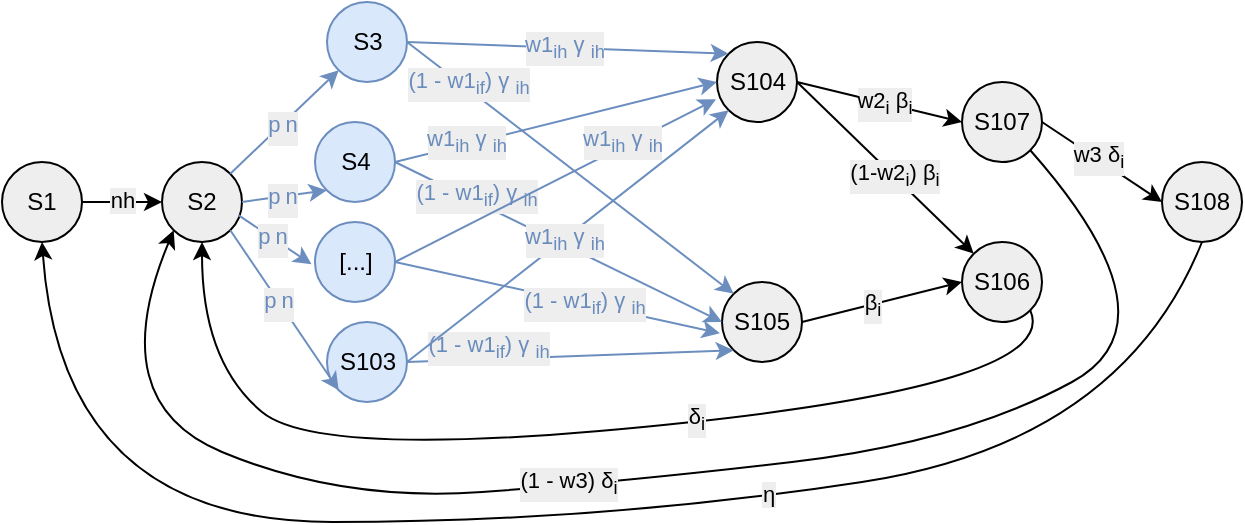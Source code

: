 <mxfile version="25.0.2">
  <diagram name="Page-1" id="CtQwggeeypGbF7Thn7tO">
    <mxGraphModel dx="1434" dy="838" grid="1" gridSize="10" guides="1" tooltips="1" connect="1" arrows="1" fold="1" page="1" pageScale="1" pageWidth="850" pageHeight="1100" math="0" shadow="0">
      <root>
        <mxCell id="0" />
        <mxCell id="1" parent="0" />
        <mxCell id="mDQjFchJECHgUhfq0VTq-17" value="S1" style="ellipse;whiteSpace=wrap;html=1;aspect=fixed;strokeColor=#000000;fillColor=#EEEEEE;labelBackgroundColor=#EEEEEE;" vertex="1" parent="1">
          <mxGeometry x="80" y="440" width="40" height="40" as="geometry" />
        </mxCell>
        <mxCell id="mDQjFchJECHgUhfq0VTq-18" value="S2" style="ellipse;whiteSpace=wrap;html=1;aspect=fixed;strokeColor=#000000;fillColor=#EEEEEE;labelBackgroundColor=#EEEEEE;" vertex="1" parent="1">
          <mxGeometry x="160" y="440" width="40" height="40" as="geometry" />
        </mxCell>
        <mxCell id="mDQjFchJECHgUhfq0VTq-19" value="&lt;font&gt;S3&lt;/font&gt;" style="ellipse;whiteSpace=wrap;html=1;aspect=fixed;strokeColor=#6c8ebf;fillColor=#dae8fc;" vertex="1" parent="1">
          <mxGeometry x="242.5" y="360" width="40" height="40" as="geometry" />
        </mxCell>
        <mxCell id="mDQjFchJECHgUhfq0VTq-22" value="S104" style="ellipse;whiteSpace=wrap;html=1;aspect=fixed;strokeColor=#000000;fillColor=#EEEEEE;" vertex="1" parent="1">
          <mxGeometry x="437.5" y="380" width="40" height="40" as="geometry" />
        </mxCell>
        <mxCell id="mDQjFchJECHgUhfq0VTq-23" value="S105" style="ellipse;whiteSpace=wrap;html=1;aspect=fixed;strokeColor=#000000;fillColor=#EEEEEE;labelBackgroundColor=#EEEEEE;" vertex="1" parent="1">
          <mxGeometry x="440" y="500" width="40" height="40" as="geometry" />
        </mxCell>
        <mxCell id="mDQjFchJECHgUhfq0VTq-24" value="S107" style="ellipse;whiteSpace=wrap;html=1;aspect=fixed;strokeColor=#000000;fillColor=#EEEEEE;" vertex="1" parent="1">
          <mxGeometry x="560" y="400" width="40" height="40" as="geometry" />
        </mxCell>
        <mxCell id="mDQjFchJECHgUhfq0VTq-25" value="S106" style="ellipse;whiteSpace=wrap;html=1;aspect=fixed;strokeColor=#000000;fillColor=#EEEEEE;labelBackgroundColor=#EEEEEE;" vertex="1" parent="1">
          <mxGeometry x="560" y="480" width="40" height="40" as="geometry" />
        </mxCell>
        <mxCell id="mDQjFchJECHgUhfq0VTq-26" value="S108" style="ellipse;whiteSpace=wrap;html=1;aspect=fixed;strokeColor=#000000;fillColor=#EEEEEE;labelBackgroundColor=#EEEEEE;" vertex="1" parent="1">
          <mxGeometry x="660" y="440" width="40" height="40" as="geometry" />
        </mxCell>
        <mxCell id="mDQjFchJECHgUhfq0VTq-27" value="" style="endArrow=classic;html=1;rounded=0;exitX=1;exitY=0.5;exitDx=0;exitDy=0;entryX=0;entryY=0.5;entryDx=0;entryDy=0;labelBackgroundColor=#EEEEEE;" edge="1" parent="1" source="mDQjFchJECHgUhfq0VTq-17" target="mDQjFchJECHgUhfq0VTq-18">
          <mxGeometry width="50" height="50" relative="1" as="geometry">
            <mxPoint x="400" y="480" as="sourcePoint" />
            <mxPoint x="450" y="430" as="targetPoint" />
          </mxGeometry>
        </mxCell>
        <mxCell id="mDQjFchJECHgUhfq0VTq-28" value="nh" style="edgeLabel;html=1;align=center;verticalAlign=middle;resizable=0;points=[];labelBackgroundColor=#EEEEEE;" vertex="1" connectable="0" parent="mDQjFchJECHgUhfq0VTq-27">
          <mxGeometry x="-0.002" y="1" relative="1" as="geometry">
            <mxPoint as="offset" />
          </mxGeometry>
        </mxCell>
        <mxCell id="mDQjFchJECHgUhfq0VTq-29" value="" style="endArrow=classic;html=1;rounded=0;exitX=1;exitY=0;exitDx=0;exitDy=0;entryX=0;entryY=1;entryDx=0;entryDy=0;fillColor=#dae8fc;strokeColor=#6c8ebf;labelBackgroundColor=#EEEEEE;" edge="1" parent="1" source="mDQjFchJECHgUhfq0VTq-18" target="mDQjFchJECHgUhfq0VTq-19">
          <mxGeometry width="50" height="50" relative="1" as="geometry">
            <mxPoint x="90" y="470" as="sourcePoint" />
            <mxPoint x="170" y="470" as="targetPoint" />
          </mxGeometry>
        </mxCell>
        <mxCell id="mDQjFchJECHgUhfq0VTq-30" value="&lt;font&gt;p&lt;sub style=&quot;&quot;&gt;&amp;nbsp;&lt;/sub&gt;n&lt;/font&gt;" style="edgeLabel;html=1;align=center;verticalAlign=middle;resizable=0;points=[];labelBackgroundColor=#EEEEEE;fontColor=#6A8CBD;" vertex="1" connectable="0" parent="mDQjFchJECHgUhfq0VTq-29">
          <mxGeometry x="-0.089" y="-1" relative="1" as="geometry">
            <mxPoint as="offset" />
          </mxGeometry>
        </mxCell>
        <mxCell id="mDQjFchJECHgUhfq0VTq-41" value="" style="endArrow=classic;html=1;rounded=0;exitX=1;exitY=0.5;exitDx=0;exitDy=0;entryX=0;entryY=0;entryDx=0;entryDy=0;fillColor=#dae8fc;strokeColor=#6c8ebf;labelBackgroundColor=#EEEEEE;" edge="1" parent="1" source="mDQjFchJECHgUhfq0VTq-19" target="mDQjFchJECHgUhfq0VTq-23">
          <mxGeometry width="50" height="50" relative="1" as="geometry">
            <mxPoint x="333" y="430" as="sourcePoint" />
            <mxPoint x="450" y="510" as="targetPoint" />
          </mxGeometry>
        </mxCell>
        <mxCell id="mDQjFchJECHgUhfq0VTq-42" value="&lt;span style=&quot;&quot;&gt;&lt;span style=&quot;&quot;&gt;(1 - w1&lt;/span&gt;&lt;sub style=&quot;&quot;&gt;if&lt;/sub&gt;&lt;span style=&quot;&quot;&gt;) γ&lt;/span&gt;&lt;span style=&quot;&quot;&gt;&amp;nbsp;&lt;/span&gt;&lt;sub style=&quot;&quot;&gt;ih&lt;/sub&gt;&lt;/span&gt;" style="edgeLabel;html=1;align=center;verticalAlign=middle;resizable=0;points=[];labelBackgroundColor=#EEEEEE;fontColor=#6A8CBD;" vertex="1" connectable="0" parent="mDQjFchJECHgUhfq0VTq-41">
          <mxGeometry x="-0.424" relative="1" as="geometry">
            <mxPoint x="-17" y="-16" as="offset" />
          </mxGeometry>
        </mxCell>
        <mxCell id="mDQjFchJECHgUhfq0VTq-43" value="" style="endArrow=classic;html=1;rounded=0;exitX=1;exitY=0.5;exitDx=0;exitDy=0;entryX=0;entryY=0;entryDx=0;entryDy=0;fillColor=#dae8fc;strokeColor=#6c8ebf;labelBackgroundColor=#EEEEEE;" edge="1" parent="1" source="mDQjFchJECHgUhfq0VTq-19" target="mDQjFchJECHgUhfq0VTq-22">
          <mxGeometry width="50" height="50" relative="1" as="geometry">
            <mxPoint x="293" y="350" as="sourcePoint" />
            <mxPoint x="456" y="496" as="targetPoint" />
          </mxGeometry>
        </mxCell>
        <mxCell id="mDQjFchJECHgUhfq0VTq-44" value="&lt;span style=&quot;&quot;&gt;&lt;span style=&quot;&quot;&gt;w1&lt;/span&gt;&lt;sub style=&quot;&quot;&gt;ih&lt;/sub&gt;&lt;span style=&quot;&quot;&gt;&amp;nbsp;γ&lt;/span&gt;&lt;span style=&quot;&quot;&gt;&amp;nbsp;&lt;/span&gt;&lt;sub style=&quot;&quot;&gt;ih&lt;/sub&gt;&lt;/span&gt;" style="edgeLabel;html=1;align=center;verticalAlign=middle;resizable=0;points=[];labelBackgroundColor=#EEEEEE;fontColor=#6A8CBD;" vertex="1" connectable="0" parent="mDQjFchJECHgUhfq0VTq-43">
          <mxGeometry x="-0.033" relative="1" as="geometry">
            <mxPoint as="offset" />
          </mxGeometry>
        </mxCell>
        <mxCell id="mDQjFchJECHgUhfq0VTq-47" value="" style="endArrow=classic;html=1;rounded=0;exitX=1;exitY=0.5;exitDx=0;exitDy=0;entryX=0;entryY=0.5;entryDx=0;entryDy=0;labelBackgroundColor=#EEEEEE;" edge="1" parent="1" source="mDQjFchJECHgUhfq0VTq-23" target="mDQjFchJECHgUhfq0VTq-25">
          <mxGeometry width="50" height="50" relative="1" as="geometry">
            <mxPoint x="500" y="579.6" as="sourcePoint" />
            <mxPoint x="617" y="579.6" as="targetPoint" />
          </mxGeometry>
        </mxCell>
        <mxCell id="mDQjFchJECHgUhfq0VTq-48" value="&lt;span style=&quot;&quot;&gt;β&lt;/span&gt;&lt;sub&gt;i&lt;/sub&gt;" style="edgeLabel;html=1;align=center;verticalAlign=middle;resizable=0;points=[];labelBackgroundColor=#EEEEEE;" vertex="1" connectable="0" parent="mDQjFchJECHgUhfq0VTq-47">
          <mxGeometry x="-0.132" y="-1" relative="1" as="geometry">
            <mxPoint as="offset" />
          </mxGeometry>
        </mxCell>
        <mxCell id="mDQjFchJECHgUhfq0VTq-49" value="" style="endArrow=classic;html=1;rounded=0;exitX=1;exitY=0.5;exitDx=0;exitDy=0;entryX=0;entryY=0.5;entryDx=0;entryDy=0;labelBackgroundColor=#EEEEEE;" edge="1" parent="1" source="mDQjFchJECHgUhfq0VTq-22" target="mDQjFchJECHgUhfq0VTq-24">
          <mxGeometry width="50" height="50" relative="1" as="geometry">
            <mxPoint x="480" y="419.6" as="sourcePoint" />
            <mxPoint x="560" y="419.6" as="targetPoint" />
          </mxGeometry>
        </mxCell>
        <mxCell id="mDQjFchJECHgUhfq0VTq-50" value="&lt;span style=&quot;&quot;&gt;w2&lt;/span&gt;&lt;sub&gt;i&lt;/sub&gt;&lt;span style=&quot;&quot;&gt;&amp;nbsp;β&lt;/span&gt;&lt;sub&gt;i&lt;/sub&gt;&lt;span style=&quot;color: rgba(0, 0, 0, 0); font-family: monospace; font-size: 0px; text-align: start;&quot;&gt;%3CmxGraphModel%3E%3Croot%3E%3CmxCell%20id%3D%220%22%2F%3E%3CmxCell%20id%3D%221%22%20parent%3D%220%22%2F%3E%3CmxCell%20id%3D%222%22%20value%3D%22%22%20style%3D%22endArrow%3Dclassic%3Bhtml%3D1%3Brounded%3D0%3BexitX%3D0.544%3BexitY%3D0.995%3BexitDx%3D0%3BexitDy%3D0%3BexitPerimeter%3D0%3BentryX%3D0.498%3BentryY%3D0.043%3BentryDx%3D0%3BentryDy%3D0%3BentryPerimeter%3D0%3B%22%20edge%3D%221%22%20parent%3D%221%22%3E%3CmxGeometry%20width%3D%2250%22%20height%3D%2250%22%20relative%3D%221%22%20as%3D%22geometry%22%3E%3CmxPoint%20x%3D%22521%22%20y%3D%22480%22%20as%3D%22sourcePoint%22%2F%3E%3CmxPoint%20x%3D%22480%22%20y%3D%22571%22%20as%3D%22targetPoint%22%2F%3E%3C%2FmxGeometry%3E%3C%2FmxCell%3E%3CmxCell%20id%3D%223%22%20value%3D%22(pv%2C%26amp%3Bnbsp%3B%CE%B2%26lt%3Bsub%20style%3D%26quot%3B%26quot%3B%26gt%3Bi%26lt%3B%2Fsub%26gt%3B)%22%20style%3D%22edgeLabel%3Bhtml%3D1%3Balign%3Dcenter%3BverticalAlign%3Dmiddle%3Bresizable%3D0%3Bpoints%3D%5B%5D%3B%22%20vertex%3D%221%22%20connectable%3D%220%22%20parent%3D%222%22%3E%3CmxGeometry%20x%3D%22-0.006%22%20y%3D%22-1%22%20relative%3D%221%22%20as%3D%22geometry%22%3E%3CmxPoint%20x%3D%221%22%20y%3D%226%22%20as%3D%22offset%22%2F%3E%3C%2FmxGeometry%3E%3C%2FmxCell%3E%3C%2Froot%3E%3C%2FmxGraphModel%3E&lt;/span&gt;" style="edgeLabel;html=1;align=center;verticalAlign=middle;resizable=0;points=[];labelBackgroundColor=#EEEEEE;" vertex="1" connectable="0" parent="mDQjFchJECHgUhfq0VTq-49">
          <mxGeometry x="0.042" relative="1" as="geometry">
            <mxPoint as="offset" />
          </mxGeometry>
        </mxCell>
        <mxCell id="mDQjFchJECHgUhfq0VTq-51" value="" style="endArrow=classic;html=1;rounded=0;exitX=1;exitY=0.5;exitDx=0;exitDy=0;entryX=0;entryY=0;entryDx=0;entryDy=0;labelBackgroundColor=#EEEEEE;" edge="1" parent="1" source="mDQjFchJECHgUhfq0VTq-22" target="mDQjFchJECHgUhfq0VTq-25">
          <mxGeometry width="50" height="50" relative="1" as="geometry">
            <mxPoint x="490" y="430" as="sourcePoint" />
            <mxPoint x="570" y="430" as="targetPoint" />
          </mxGeometry>
        </mxCell>
        <mxCell id="mDQjFchJECHgUhfq0VTq-52" value="&lt;span style=&quot;&quot;&gt;(1-w2&lt;/span&gt;&lt;sub&gt;i&lt;/sub&gt;&lt;span style=&quot;&quot;&gt;) β&lt;/span&gt;&lt;sub&gt;i&lt;/sub&gt;&lt;span style=&quot;color: rgba(0, 0, 0, 0); font-family: monospace; font-size: 0px; text-align: start;&quot;&gt;%3CmxGraphModel%3E%3Croot%3E%3CmxCell%20id%3D%220%22%2F%3E%3CmxCell%20id%3D%221%22%20parent%3D%220%22%2F%3E%3CmxCell%20id%3D%222%22%20value%3D%22%22%20style%3D%22endArrow%3Dclassic%3Bhtml%3D1%3Brounded%3D0%3BexitX%3D0.544%3BexitY%3D0.995%3BexitDx%3D0%3BexitDy%3D0%3BexitPerimeter%3D0%3BentryX%3D0.498%3BentryY%3D0.043%3BentryDx%3D0%3BentryDy%3D0%3BentryPerimeter%3D0%3B%22%20edge%3D%221%22%20parent%3D%221%22%3E%3CmxGeometry%20width%3D%2250%22%20height%3D%2250%22%20relative%3D%221%22%20as%3D%22geometry%22%3E%3CmxPoint%20x%3D%22521%22%20y%3D%22480%22%20as%3D%22sourcePoint%22%2F%3E%3CmxPoint%20x%3D%22480%22%20y%3D%22571%22%20as%3D%22targetPoint%22%2F%3E%3C%2FmxGeometry%3E%3C%2FmxCell%3E%3CmxCell%20id%3D%223%22%20value%3D%22(pv%2C%26amp%3Bnbsp%3B%CE%B2%26lt%3Bsub%20style%3D%26quot%3B%26quot%3B%26gt%3Bi%26lt%3B%2Fsub%26gt%3B)%22%20style%3D%22edgeLabel%3Bhtml%3D1%3Balign%3Dcenter%3BverticalAlign%3Dmiddle%3Bresizable%3D0%3Bpoints%3D%5B%5D%3B%22%20vertex%3D%221%22%20connectable%3D%220%22%20parent%3D%222%22%3E%3CmxGeometry%20x%3D%22-0.006%22%20y%3D%22-1%22%20relative%3D%221%22%20as%3D%22geometry%22%3E%3CmxPoint%20x%3D%221%22%20y%3D%226%22%20as%3D%22offset%22%2F%3E%3C%2FmxGeometry%3E%3C%2FmxCell%3E%3C%2Froot%3E%3C%2FmxGraphModel%&lt;/span&gt;" style="edgeLabel;html=1;align=center;verticalAlign=middle;resizable=0;points=[];labelBackgroundColor=#EEEEEE;" vertex="1" connectable="0" parent="mDQjFchJECHgUhfq0VTq-51">
          <mxGeometry x="0.095" relative="1" as="geometry">
            <mxPoint as="offset" />
          </mxGeometry>
        </mxCell>
        <mxCell id="mDQjFchJECHgUhfq0VTq-53" value="" style="endArrow=classic;html=1;rounded=0;exitX=1;exitY=0.5;exitDx=0;exitDy=0;entryX=0;entryY=0.5;entryDx=0;entryDy=0;labelBackgroundColor=#EEEEEE;" edge="1" parent="1" source="mDQjFchJECHgUhfq0VTq-24" target="mDQjFchJECHgUhfq0VTq-26">
          <mxGeometry width="50" height="50" relative="1" as="geometry">
            <mxPoint x="490" y="430" as="sourcePoint" />
            <mxPoint x="576" y="496" as="targetPoint" />
          </mxGeometry>
        </mxCell>
        <mxCell id="mDQjFchJECHgUhfq0VTq-54" value="&lt;span style=&quot;&quot;&gt;w3&amp;nbsp;δ&lt;sub&gt;i&lt;/sub&gt;&lt;/span&gt;" style="edgeLabel;html=1;align=center;verticalAlign=middle;resizable=0;points=[];labelBackgroundColor=#EEEEEE;" vertex="1" connectable="0" parent="mDQjFchJECHgUhfq0VTq-53">
          <mxGeometry x="-0.089" y="1" relative="1" as="geometry">
            <mxPoint as="offset" />
          </mxGeometry>
        </mxCell>
        <mxCell id="mDQjFchJECHgUhfq0VTq-55" value="" style="curved=1;endArrow=classic;html=1;rounded=0;entryX=0.5;entryY=1;entryDx=0;entryDy=0;exitX=0.5;exitY=1;exitDx=0;exitDy=0;labelBackgroundColor=#EEEEEE;" edge="1" parent="1" source="mDQjFchJECHgUhfq0VTq-26" target="mDQjFchJECHgUhfq0VTq-17">
          <mxGeometry width="50" height="50" relative="1" as="geometry">
            <mxPoint x="400" y="627" as="sourcePoint" />
            <mxPoint x="110" y="510" as="targetPoint" />
            <Array as="points">
              <mxPoint x="640" y="580" />
              <mxPoint x="380" y="620" />
              <mxPoint x="110" y="620" />
            </Array>
          </mxGeometry>
        </mxCell>
        <mxCell id="mDQjFchJECHgUhfq0VTq-56" value="&lt;span style=&quot;&quot;&gt;η&lt;/span&gt;" style="edgeLabel;html=1;align=center;verticalAlign=middle;resizable=0;points=[];labelBackgroundColor=#EEEEEE;" vertex="1" connectable="0" parent="mDQjFchJECHgUhfq0VTq-55">
          <mxGeometry x="-0.266" y="-1" relative="1" as="geometry">
            <mxPoint as="offset" />
          </mxGeometry>
        </mxCell>
        <mxCell id="mDQjFchJECHgUhfq0VTq-57" value="" style="curved=1;endArrow=classic;html=1;rounded=0;entryX=0;entryY=1;entryDx=0;entryDy=0;exitX=1;exitY=1;exitDx=0;exitDy=0;labelBackgroundColor=#EEEEEE;" edge="1" parent="1" source="mDQjFchJECHgUhfq0VTq-24" target="mDQjFchJECHgUhfq0VTq-18">
          <mxGeometry width="50" height="50" relative="1" as="geometry">
            <mxPoint x="710" y="490" as="sourcePoint" />
            <mxPoint x="70" y="490" as="targetPoint" />
            <Array as="points">
              <mxPoint x="670" y="520" />
              <mxPoint x="560" y="580" />
              <mxPoint x="390" y="600" />
              <mxPoint x="250" y="610" />
              <mxPoint x="130" y="560" />
            </Array>
          </mxGeometry>
        </mxCell>
        <mxCell id="mDQjFchJECHgUhfq0VTq-58" value="&lt;span style=&quot;&quot;&gt;(1 - w3) δ&lt;/span&gt;&lt;sub&gt;i&lt;/sub&gt;" style="edgeLabel;html=1;align=center;verticalAlign=middle;resizable=0;points=[];labelBackgroundColor=#EEEEEE;" vertex="1" connectable="0" parent="mDQjFchJECHgUhfq0VTq-57">
          <mxGeometry x="0.131" y="-1" relative="1" as="geometry">
            <mxPoint as="offset" />
          </mxGeometry>
        </mxCell>
        <mxCell id="mDQjFchJECHgUhfq0VTq-59" value="" style="curved=1;endArrow=classic;html=1;rounded=0;entryX=0.5;entryY=1;entryDx=0;entryDy=0;exitX=1;exitY=1;exitDx=0;exitDy=0;labelBackgroundColor=#EEEEEE;" edge="1" parent="1" source="mDQjFchJECHgUhfq0VTq-25" target="mDQjFchJECHgUhfq0VTq-18">
          <mxGeometry width="50" height="50" relative="1" as="geometry">
            <mxPoint x="604" y="444" as="sourcePoint" />
            <mxPoint x="190" y="490" as="targetPoint" />
            <Array as="points">
              <mxPoint x="610" y="550" />
              <mxPoint x="240" y="590" />
              <mxPoint x="180" y="540" />
            </Array>
          </mxGeometry>
        </mxCell>
        <mxCell id="mDQjFchJECHgUhfq0VTq-60" value="&lt;span style=&quot;&quot;&gt;δ&lt;/span&gt;&lt;sub&gt;i&lt;/sub&gt;" style="edgeLabel;html=1;align=center;verticalAlign=middle;resizable=0;points=[];labelBackgroundColor=#EEEEEE;" vertex="1" connectable="0" parent="mDQjFchJECHgUhfq0VTq-59">
          <mxGeometry x="-0.187" y="-1" relative="1" as="geometry">
            <mxPoint as="offset" />
          </mxGeometry>
        </mxCell>
        <mxCell id="mDQjFchJECHgUhfq0VTq-62" value="&lt;font&gt;S4&lt;/font&gt;" style="ellipse;whiteSpace=wrap;html=1;aspect=fixed;strokeColor=#6c8ebf;fillColor=#dae8fc;" vertex="1" parent="1">
          <mxGeometry x="236.5" y="420" width="40" height="40" as="geometry" />
        </mxCell>
        <mxCell id="mDQjFchJECHgUhfq0VTq-63" value="" style="endArrow=classic;html=1;rounded=0;exitX=1;exitY=0.5;exitDx=0;exitDy=0;entryX=0;entryY=1;entryDx=0;entryDy=0;fillColor=#dae8fc;strokeColor=#6c8ebf;labelBackgroundColor=#EEEEEE;" edge="1" parent="1" target="mDQjFchJECHgUhfq0VTq-62" source="mDQjFchJECHgUhfq0VTq-18">
          <mxGeometry width="50" height="50" relative="1" as="geometry">
            <mxPoint x="188" y="506" as="sourcePoint" />
            <mxPoint x="164" y="530" as="targetPoint" />
          </mxGeometry>
        </mxCell>
        <mxCell id="mDQjFchJECHgUhfq0VTq-64" value="&lt;font&gt;p&lt;sub style=&quot;&quot;&gt;&amp;nbsp;&lt;/sub&gt;n&lt;/font&gt;" style="edgeLabel;html=1;align=center;verticalAlign=middle;resizable=0;points=[];labelBackgroundColor=#EEEEEE;fontColor=#6A8CBD;" vertex="1" connectable="0" parent="mDQjFchJECHgUhfq0VTq-63">
          <mxGeometry x="-0.089" y="-1" relative="1" as="geometry">
            <mxPoint as="offset" />
          </mxGeometry>
        </mxCell>
        <mxCell id="mDQjFchJECHgUhfq0VTq-65" value="" style="endArrow=classic;html=1;rounded=0;exitX=1;exitY=0.5;exitDx=0;exitDy=0;fillColor=#dae8fc;strokeColor=#6c8ebf;labelBackgroundColor=#EEEEEE;entryX=0;entryY=0.5;entryDx=0;entryDy=0;" edge="1" parent="1" source="mDQjFchJECHgUhfq0VTq-62" target="mDQjFchJECHgUhfq0VTq-23">
          <mxGeometry width="50" height="50" relative="1" as="geometry">
            <mxPoint x="327" y="490" as="sourcePoint" />
            <mxPoint x="440" y="566" as="targetPoint" />
          </mxGeometry>
        </mxCell>
        <mxCell id="mDQjFchJECHgUhfq0VTq-66" value="&lt;span style=&quot;&quot;&gt;&lt;span style=&quot;&quot;&gt;(1 - w1&lt;/span&gt;&lt;sub style=&quot;&quot;&gt;if&lt;/sub&gt;&lt;span style=&quot;&quot;&gt;) γ&lt;/span&gt;&lt;span style=&quot;&quot;&gt;&amp;nbsp;&lt;/span&gt;&lt;sub style=&quot;&quot;&gt;ih&lt;/sub&gt;&lt;/span&gt;" style="edgeLabel;html=1;align=center;verticalAlign=middle;resizable=0;points=[];labelBackgroundColor=#EEEEEE;fontColor=#6A8CBD;" vertex="1" connectable="0" parent="mDQjFchJECHgUhfq0VTq-65">
          <mxGeometry x="-0.424" relative="1" as="geometry">
            <mxPoint x="-7" y="-6" as="offset" />
          </mxGeometry>
        </mxCell>
        <mxCell id="mDQjFchJECHgUhfq0VTq-67" value="" style="endArrow=classic;html=1;rounded=0;exitX=1;exitY=0.5;exitDx=0;exitDy=0;entryX=0;entryY=0.5;entryDx=0;entryDy=0;fillColor=#dae8fc;strokeColor=#6c8ebf;labelBackgroundColor=#EEEEEE;" edge="1" parent="1" source="mDQjFchJECHgUhfq0VTq-62" target="mDQjFchJECHgUhfq0VTq-22">
          <mxGeometry width="50" height="50" relative="1" as="geometry">
            <mxPoint x="287" y="410" as="sourcePoint" />
            <mxPoint x="437" y="446" as="targetPoint" />
          </mxGeometry>
        </mxCell>
        <mxCell id="mDQjFchJECHgUhfq0VTq-68" value="&lt;span style=&quot;&quot;&gt;&lt;span style=&quot;&quot;&gt;w1&lt;/span&gt;&lt;sub style=&quot;&quot;&gt;ih&lt;/sub&gt;&lt;span style=&quot;&quot;&gt;&amp;nbsp;γ&lt;/span&gt;&lt;span style=&quot;&quot;&gt;&amp;nbsp;&lt;/span&gt;&lt;sub style=&quot;&quot;&gt;ih&lt;/sub&gt;&lt;/span&gt;" style="edgeLabel;html=1;align=center;verticalAlign=middle;resizable=0;points=[];labelBackgroundColor=#EEEEEE;fontColor=#6A8CBD;" vertex="1" connectable="0" parent="mDQjFchJECHgUhfq0VTq-67">
          <mxGeometry x="-0.033" relative="1" as="geometry">
            <mxPoint x="-42" y="9" as="offset" />
          </mxGeometry>
        </mxCell>
        <mxCell id="mDQjFchJECHgUhfq0VTq-69" value="&lt;font&gt;S103&lt;/font&gt;" style="ellipse;whiteSpace=wrap;html=1;aspect=fixed;strokeColor=#6c8ebf;fillColor=#dae8fc;" vertex="1" parent="1">
          <mxGeometry x="242.5" y="520" width="40" height="40" as="geometry" />
        </mxCell>
        <mxCell id="mDQjFchJECHgUhfq0VTq-70" value="" style="endArrow=classic;html=1;rounded=0;exitX=1;exitY=1;exitDx=0;exitDy=0;entryX=0;entryY=1;entryDx=0;entryDy=0;fillColor=#dae8fc;strokeColor=#6c8ebf;labelBackgroundColor=#EEEEEE;" edge="1" parent="1" target="mDQjFchJECHgUhfq0VTq-69" source="mDQjFchJECHgUhfq0VTq-18">
          <mxGeometry width="50" height="50" relative="1" as="geometry">
            <mxPoint x="194" y="606" as="sourcePoint" />
            <mxPoint x="170" y="630" as="targetPoint" />
          </mxGeometry>
        </mxCell>
        <mxCell id="mDQjFchJECHgUhfq0VTq-71" value="&lt;font&gt;p&lt;sub style=&quot;&quot;&gt;&amp;nbsp;&lt;/sub&gt;n&lt;/font&gt;" style="edgeLabel;html=1;align=center;verticalAlign=middle;resizable=0;points=[];labelBackgroundColor=#EEEEEE;fontColor=#6A8CBD;" vertex="1" connectable="0" parent="mDQjFchJECHgUhfq0VTq-70">
          <mxGeometry x="-0.089" y="-1" relative="1" as="geometry">
            <mxPoint as="offset" />
          </mxGeometry>
        </mxCell>
        <mxCell id="mDQjFchJECHgUhfq0VTq-72" value="" style="endArrow=classic;html=1;rounded=0;exitX=1;exitY=0.5;exitDx=0;exitDy=0;entryX=0;entryY=1;entryDx=0;entryDy=0;fillColor=#dae8fc;strokeColor=#6c8ebf;labelBackgroundColor=#EEEEEE;" edge="1" parent="1" source="mDQjFchJECHgUhfq0VTq-69" target="mDQjFchJECHgUhfq0VTq-23">
          <mxGeometry width="50" height="50" relative="1" as="geometry">
            <mxPoint x="333" y="590" as="sourcePoint" />
            <mxPoint x="446" y="666" as="targetPoint" />
          </mxGeometry>
        </mxCell>
        <mxCell id="mDQjFchJECHgUhfq0VTq-73" value="&lt;span style=&quot;&quot;&gt;&lt;span style=&quot;&quot;&gt;(1 - w1&lt;/span&gt;&lt;sub style=&quot;&quot;&gt;if&lt;/sub&gt;&lt;span style=&quot;&quot;&gt;) γ&lt;/span&gt;&lt;span style=&quot;&quot;&gt;&amp;nbsp;&lt;/span&gt;&lt;sub style=&quot;&quot;&gt;ih&lt;/sub&gt;&lt;/span&gt;" style="edgeLabel;html=1;align=center;verticalAlign=middle;resizable=0;points=[];labelBackgroundColor=#EEEEEE;fontColor=#6A8CBD;" vertex="1" connectable="0" parent="mDQjFchJECHgUhfq0VTq-72">
          <mxGeometry x="-0.424" relative="1" as="geometry">
            <mxPoint x="-7" y="-6" as="offset" />
          </mxGeometry>
        </mxCell>
        <mxCell id="mDQjFchJECHgUhfq0VTq-74" value="" style="endArrow=classic;html=1;rounded=0;exitX=1;exitY=0.5;exitDx=0;exitDy=0;entryX=0;entryY=1;entryDx=0;entryDy=0;fillColor=#dae8fc;strokeColor=#6c8ebf;labelBackgroundColor=#EEEEEE;" edge="1" parent="1" source="mDQjFchJECHgUhfq0VTq-69" target="mDQjFchJECHgUhfq0VTq-22">
          <mxGeometry width="50" height="50" relative="1" as="geometry">
            <mxPoint x="293" y="510" as="sourcePoint" />
            <mxPoint x="443" y="546" as="targetPoint" />
          </mxGeometry>
        </mxCell>
        <mxCell id="mDQjFchJECHgUhfq0VTq-75" value="&lt;span style=&quot;&quot;&gt;&lt;span style=&quot;&quot;&gt;w1&lt;/span&gt;&lt;sub style=&quot;&quot;&gt;ih&lt;/sub&gt;&lt;span style=&quot;&quot;&gt;&amp;nbsp;γ&lt;/span&gt;&lt;span style=&quot;&quot;&gt;&amp;nbsp;&lt;/span&gt;&lt;sub style=&quot;&quot;&gt;ih&lt;/sub&gt;&lt;/span&gt;" style="edgeLabel;html=1;align=center;verticalAlign=middle;resizable=0;points=[];labelBackgroundColor=#EEEEEE;fontColor=#6A8CBD;" vertex="1" connectable="0" parent="mDQjFchJECHgUhfq0VTq-74">
          <mxGeometry x="-0.033" relative="1" as="geometry">
            <mxPoint as="offset" />
          </mxGeometry>
        </mxCell>
        <mxCell id="mDQjFchJECHgUhfq0VTq-77" value="&lt;font&gt;[...]&lt;/font&gt;" style="ellipse;whiteSpace=wrap;html=1;aspect=fixed;strokeColor=#6c8ebf;fillColor=#dae8fc;" vertex="1" parent="1">
          <mxGeometry x="236.5" y="470" width="40" height="40" as="geometry" />
        </mxCell>
        <mxCell id="mDQjFchJECHgUhfq0VTq-78" value="" style="endArrow=classic;html=1;rounded=0;exitX=0.96;exitY=0.668;exitDx=0;exitDy=0;entryX=-0.043;entryY=0.529;entryDx=0;entryDy=0;fillColor=#dae8fc;strokeColor=#6c8ebf;labelBackgroundColor=#EEEEEE;entryPerimeter=0;exitPerimeter=0;" edge="1" parent="1" source="mDQjFchJECHgUhfq0VTq-18" target="mDQjFchJECHgUhfq0VTq-77">
          <mxGeometry width="50" height="50" relative="1" as="geometry">
            <mxPoint x="210" y="470" as="sourcePoint" />
            <mxPoint x="252" y="464" as="targetPoint" />
          </mxGeometry>
        </mxCell>
        <mxCell id="mDQjFchJECHgUhfq0VTq-79" value="&lt;font&gt;p&lt;sub style=&quot;&quot;&gt;&amp;nbsp;&lt;/sub&gt;n&lt;/font&gt;" style="edgeLabel;html=1;align=center;verticalAlign=middle;resizable=0;points=[];labelBackgroundColor=#EEEEEE;fontColor=#6A8CBD;" vertex="1" connectable="0" parent="mDQjFchJECHgUhfq0VTq-78">
          <mxGeometry x="-0.089" y="-1" relative="1" as="geometry">
            <mxPoint as="offset" />
          </mxGeometry>
        </mxCell>
        <mxCell id="mDQjFchJECHgUhfq0VTq-80" value="" style="endArrow=classic;html=1;rounded=0;exitX=1;exitY=0.5;exitDx=0;exitDy=0;entryX=-0.013;entryY=0.717;entryDx=0;entryDy=0;fillColor=#dae8fc;strokeColor=#6c8ebf;labelBackgroundColor=#EEEEEE;entryPerimeter=0;" edge="1" parent="1" source="mDQjFchJECHgUhfq0VTq-77" target="mDQjFchJECHgUhfq0VTq-22">
          <mxGeometry width="50" height="50" relative="1" as="geometry">
            <mxPoint x="286" y="450" as="sourcePoint" />
            <mxPoint x="448" y="410" as="targetPoint" />
          </mxGeometry>
        </mxCell>
        <mxCell id="mDQjFchJECHgUhfq0VTq-81" value="&lt;span style=&quot;&quot;&gt;&lt;span style=&quot;&quot;&gt;w1&lt;/span&gt;&lt;sub style=&quot;&quot;&gt;ih&lt;/sub&gt;&lt;span style=&quot;&quot;&gt;&amp;nbsp;γ&lt;/span&gt;&lt;span style=&quot;&quot;&gt;&amp;nbsp;&lt;/span&gt;&lt;sub style=&quot;&quot;&gt;ih&lt;/sub&gt;&lt;/span&gt;" style="edgeLabel;html=1;align=center;verticalAlign=middle;resizable=0;points=[];labelBackgroundColor=#EEEEEE;fontColor=#6A8CBD;" vertex="1" connectable="0" parent="mDQjFchJECHgUhfq0VTq-80">
          <mxGeometry x="-0.033" relative="1" as="geometry">
            <mxPoint x="36" y="-21" as="offset" />
          </mxGeometry>
        </mxCell>
        <mxCell id="mDQjFchJECHgUhfq0VTq-82" value="" style="endArrow=classic;html=1;rounded=0;exitX=1;exitY=0.5;exitDx=0;exitDy=0;fillColor=#dae8fc;strokeColor=#6c8ebf;labelBackgroundColor=#EEEEEE;entryX=-0.026;entryY=0.64;entryDx=0;entryDy=0;entryPerimeter=0;" edge="1" parent="1" source="mDQjFchJECHgUhfq0VTq-77" target="mDQjFchJECHgUhfq0VTq-23">
          <mxGeometry width="50" height="50" relative="1" as="geometry">
            <mxPoint x="286" y="450" as="sourcePoint" />
            <mxPoint x="450" y="530" as="targetPoint" />
          </mxGeometry>
        </mxCell>
        <mxCell id="mDQjFchJECHgUhfq0VTq-83" value="&lt;span style=&quot;&quot;&gt;&lt;span style=&quot;&quot;&gt;(1 - w1&lt;/span&gt;&lt;sub style=&quot;&quot;&gt;if&lt;/sub&gt;&lt;span style=&quot;&quot;&gt;) γ&lt;/span&gt;&lt;span style=&quot;&quot;&gt;&amp;nbsp;&lt;/span&gt;&lt;sub style=&quot;&quot;&gt;ih&lt;/sub&gt;&lt;/span&gt;" style="edgeLabel;html=1;align=center;verticalAlign=middle;resizable=0;points=[];labelBackgroundColor=#EEEEEE;fontColor=#6A8CBD;" vertex="1" connectable="0" parent="mDQjFchJECHgUhfq0VTq-82">
          <mxGeometry x="-0.424" relative="1" as="geometry">
            <mxPoint x="47" y="10" as="offset" />
          </mxGeometry>
        </mxCell>
      </root>
    </mxGraphModel>
  </diagram>
</mxfile>

